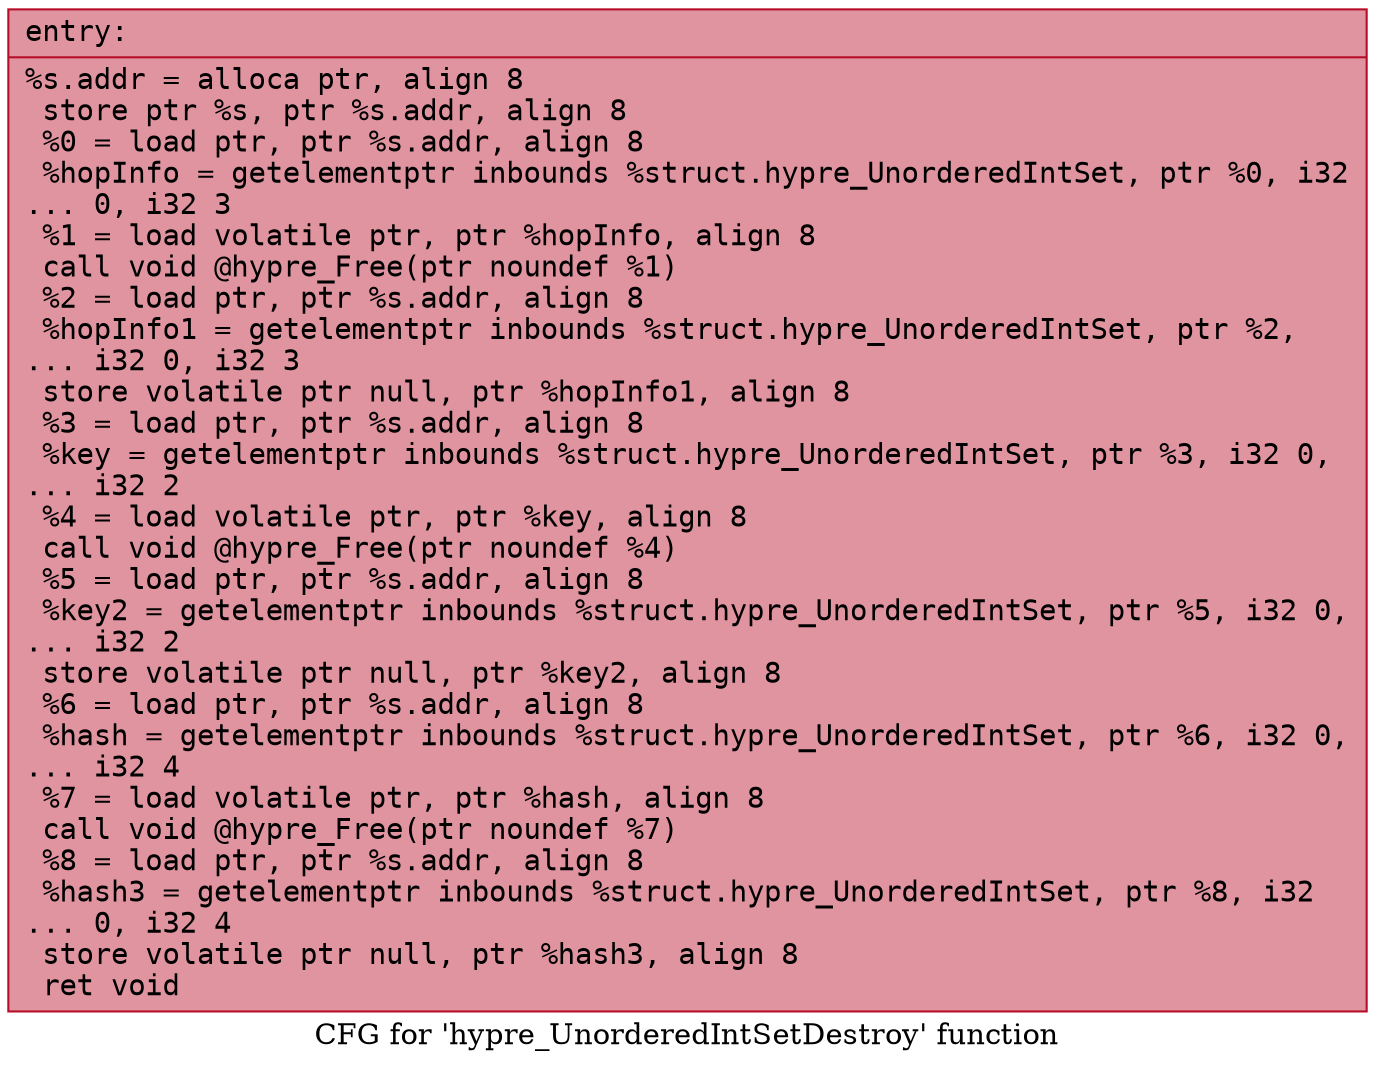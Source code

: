 digraph "CFG for 'hypre_UnorderedIntSetDestroy' function" {
	label="CFG for 'hypre_UnorderedIntSetDestroy' function";

	Node0x55e2c2bc9bd0 [shape=record,color="#b70d28ff", style=filled, fillcolor="#b70d2870" fontname="Courier",label="{entry:\l|  %s.addr = alloca ptr, align 8\l  store ptr %s, ptr %s.addr, align 8\l  %0 = load ptr, ptr %s.addr, align 8\l  %hopInfo = getelementptr inbounds %struct.hypre_UnorderedIntSet, ptr %0, i32\l... 0, i32 3\l  %1 = load volatile ptr, ptr %hopInfo, align 8\l  call void @hypre_Free(ptr noundef %1)\l  %2 = load ptr, ptr %s.addr, align 8\l  %hopInfo1 = getelementptr inbounds %struct.hypre_UnorderedIntSet, ptr %2,\l... i32 0, i32 3\l  store volatile ptr null, ptr %hopInfo1, align 8\l  %3 = load ptr, ptr %s.addr, align 8\l  %key = getelementptr inbounds %struct.hypre_UnorderedIntSet, ptr %3, i32 0,\l... i32 2\l  %4 = load volatile ptr, ptr %key, align 8\l  call void @hypre_Free(ptr noundef %4)\l  %5 = load ptr, ptr %s.addr, align 8\l  %key2 = getelementptr inbounds %struct.hypre_UnorderedIntSet, ptr %5, i32 0,\l... i32 2\l  store volatile ptr null, ptr %key2, align 8\l  %6 = load ptr, ptr %s.addr, align 8\l  %hash = getelementptr inbounds %struct.hypre_UnorderedIntSet, ptr %6, i32 0,\l... i32 4\l  %7 = load volatile ptr, ptr %hash, align 8\l  call void @hypre_Free(ptr noundef %7)\l  %8 = load ptr, ptr %s.addr, align 8\l  %hash3 = getelementptr inbounds %struct.hypre_UnorderedIntSet, ptr %8, i32\l... 0, i32 4\l  store volatile ptr null, ptr %hash3, align 8\l  ret void\l}"];
}
